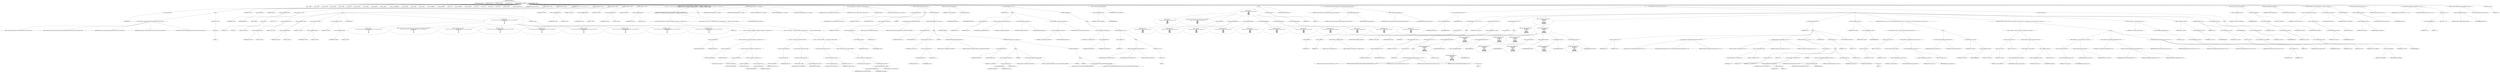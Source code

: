 digraph hostapd_notif_assoc {  
"1000126" [label = "(METHOD,hostapd_notif_assoc)" ]
"1000127" [label = "(PARAM,hostapd_data *hapd)" ]
"1000128" [label = "(PARAM,const u8 *addr)" ]
"1000129" [label = "(PARAM,const u8 *req_ies)" ]
"1000130" [label = "(PARAM,size_t req_ies_len)" ]
"1000131" [label = "(PARAM,int reassoc)" ]
"1000132" [label = "(BLOCK,,)" ]
"1000133" [label = "(LOCAL,v7: __int64)" ]
"1000134" [label = "(LOCAL,v8: __int64)" ]
"1000135" [label = "(LOCAL,v10: __int64)" ]
"1000136" [label = "(LOCAL,v11: __int64)" ]
"1000137" [label = "(LOCAL,v12: __int64)" ]
"1000138" [label = "(LOCAL,v13: int)" ]
"1000139" [label = "(LOCAL,v16: const u8 *)" ]
"1000140" [label = "(LOCAL,v17: size_t)" ]
"1000141" [label = "(LOCAL,v19: sta_info *)" ]
"1000142" [label = "(LOCAL,v20: sta_info *)" ]
"1000143" [label = "(LOCAL,v21: wpa_state_machine *)" ]
"1000144" [label = "(LOCAL,v22: __int64)" ]
"1000145" [label = "(LOCAL,v23: __int64)" ]
"1000146" [label = "(LOCAL,v24: __int64)" ]
"1000147" [label = "(LOCAL,v25: unsigned int)" ]
"1000148" [label = "(LOCAL,v26: unsigned int)" ]
"1000149" [label = "(LOCAL,v27: int)" ]
"1000150" [label = "(LOCAL,v28: unsigned int)" ]
"1000151" [label = "(LOCAL,v29: wpa_event)" ]
"1000152" [label = "(LOCAL,v30: u32)" ]
"1000153" [label = "(LOCAL,v31: int)" ]
"1000154" [label = "(LOCAL,v32: u32)" ]
"1000155" [label = "(LOCAL,v33: u8 *)" ]
"1000156" [label = "(LOCAL,eid: u8 [ 1064 ])" ]
"1000157" [label = "(LOCAL,elems: ieee802_11_elems)" ]
"1000158" [label = "(CONTROL_STRUCTURE,if ( !addr ),if ( !addr ))" ]
"1000159" [label = "(<operator>.logicalNot,!addr)" ]
"1000160" [label = "(IDENTIFIER,addr,!addr)" ]
"1000161" [label = "(BLOCK,,)" ]
"1000162" [label = "(wpa_printf,wpa_printf(2, \"hostapd_notif_assoc: Skip event with no address\", req_ies, req_ies_len, reassoc))" ]
"1000163" [label = "(LITERAL,2,wpa_printf(2, \"hostapd_notif_assoc: Skip event with no address\", req_ies, req_ies_len, reassoc))" ]
"1000164" [label = "(LITERAL,\"hostapd_notif_assoc: Skip event with no address\",wpa_printf(2, \"hostapd_notif_assoc: Skip event with no address\", req_ies, req_ies_len, reassoc))" ]
"1000165" [label = "(IDENTIFIER,req_ies,wpa_printf(2, \"hostapd_notif_assoc: Skip event with no address\", req_ies, req_ies_len, reassoc))" ]
"1000166" [label = "(IDENTIFIER,req_ies_len,wpa_printf(2, \"hostapd_notif_assoc: Skip event with no address\", req_ies, req_ies_len, reassoc))" ]
"1000167" [label = "(IDENTIFIER,reassoc,wpa_printf(2, \"hostapd_notif_assoc: Skip event with no address\", req_ies, req_ies_len, reassoc))" ]
"1000168" [label = "(RETURN,return -1;,return -1;)" ]
"1000169" [label = "(<operator>.minus,-1)" ]
"1000170" [label = "(LITERAL,1,-1)" ]
"1000171" [label = "(<operator>.assignment,v7 = *addr)" ]
"1000172" [label = "(IDENTIFIER,v7,v7 = *addr)" ]
"1000173" [label = "(<operator>.indirection,*addr)" ]
"1000174" [label = "(IDENTIFIER,addr,v7 = *addr)" ]
"1000175" [label = "(<operator>.assignment,v8 = addr[1])" ]
"1000176" [label = "(IDENTIFIER,v8,v8 = addr[1])" ]
"1000177" [label = "(<operator>.indirectIndexAccess,addr[1])" ]
"1000178" [label = "(IDENTIFIER,addr,v8 = addr[1])" ]
"1000179" [label = "(LITERAL,1,v8 = addr[1])" ]
"1000180" [label = "(CONTROL_STRUCTURE,if ( (v7 & 1) != 0 ),if ( (v7 & 1) != 0 ))" ]
"1000181" [label = "(<operator>.notEquals,(v7 & 1) != 0)" ]
"1000182" [label = "(<operator>.and,v7 & 1)" ]
"1000183" [label = "(IDENTIFIER,v7,v7 & 1)" ]
"1000184" [label = "(LITERAL,1,v7 & 1)" ]
"1000185" [label = "(LITERAL,0,(v7 & 1) != 0)" ]
"1000186" [label = "(BLOCK,,)" ]
"1000187" [label = "(<operator>.assignment,v10 = addr[2])" ]
"1000188" [label = "(IDENTIFIER,v10,v10 = addr[2])" ]
"1000189" [label = "(<operator>.indirectIndexAccess,addr[2])" ]
"1000190" [label = "(IDENTIFIER,addr,v10 = addr[2])" ]
"1000191" [label = "(LITERAL,2,v10 = addr[2])" ]
"1000192" [label = "(<operator>.assignment,v11 = addr[3])" ]
"1000193" [label = "(IDENTIFIER,v11,v11 = addr[3])" ]
"1000194" [label = "(<operator>.indirectIndexAccess,addr[3])" ]
"1000195" [label = "(IDENTIFIER,addr,v11 = addr[3])" ]
"1000196" [label = "(LITERAL,3,v11 = addr[3])" ]
"1000197" [label = "(<operator>.assignment,v12 = addr[4])" ]
"1000198" [label = "(IDENTIFIER,v12,v12 = addr[4])" ]
"1000199" [label = "(<operator>.indirectIndexAccess,addr[4])" ]
"1000200" [label = "(IDENTIFIER,addr,v12 = addr[4])" ]
"1000201" [label = "(LITERAL,4,v12 = addr[4])" ]
"1000202" [label = "(<operator>.assignment,v13 = addr[5])" ]
"1000203" [label = "(IDENTIFIER,v13,v13 = addr[5])" ]
"1000204" [label = "(<operator>.indirectIndexAccess,addr[5])" ]
"1000205" [label = "(IDENTIFIER,addr,v13 = addr[5])" ]
"1000206" [label = "(LITERAL,5,v13 = addr[5])" ]
"1000207" [label = "(JUMP_TARGET,LABEL_10)" ]
"1000208" [label = "(wpa_printf,wpa_printf(\n      2,\n      \"%s: Invalid SA=%02x:%02x:%02x:%02x:%02x:%02x in received indication - ignore this indication silently\",\n      \"hostapd_notif_assoc\",\n      v7,\n      v8,\n      v10,\n      v11,\n      v12,\n      v13))" ]
"1000209" [label = "(LITERAL,2,wpa_printf(\n      2,\n      \"%s: Invalid SA=%02x:%02x:%02x:%02x:%02x:%02x in received indication - ignore this indication silently\",\n      \"hostapd_notif_assoc\",\n      v7,\n      v8,\n      v10,\n      v11,\n      v12,\n      v13))" ]
"1000210" [label = "(LITERAL,\"%s: Invalid SA=%02x:%02x:%02x:%02x:%02x:%02x in received indication - ignore this indication silently\",wpa_printf(\n      2,\n      \"%s: Invalid SA=%02x:%02x:%02x:%02x:%02x:%02x in received indication - ignore this indication silently\",\n      \"hostapd_notif_assoc\",\n      v7,\n      v8,\n      v10,\n      v11,\n      v12,\n      v13))" ]
"1000211" [label = "(LITERAL,\"hostapd_notif_assoc\",wpa_printf(\n      2,\n      \"%s: Invalid SA=%02x:%02x:%02x:%02x:%02x:%02x in received indication - ignore this indication silently\",\n      \"hostapd_notif_assoc\",\n      v7,\n      v8,\n      v10,\n      v11,\n      v12,\n      v13))" ]
"1000212" [label = "(IDENTIFIER,v7,wpa_printf(\n      2,\n      \"%s: Invalid SA=%02x:%02x:%02x:%02x:%02x:%02x in received indication - ignore this indication silently\",\n      \"hostapd_notif_assoc\",\n      v7,\n      v8,\n      v10,\n      v11,\n      v12,\n      v13))" ]
"1000213" [label = "(IDENTIFIER,v8,wpa_printf(\n      2,\n      \"%s: Invalid SA=%02x:%02x:%02x:%02x:%02x:%02x in received indication - ignore this indication silently\",\n      \"hostapd_notif_assoc\",\n      v7,\n      v8,\n      v10,\n      v11,\n      v12,\n      v13))" ]
"1000214" [label = "(IDENTIFIER,v10,wpa_printf(\n      2,\n      \"%s: Invalid SA=%02x:%02x:%02x:%02x:%02x:%02x in received indication - ignore this indication silently\",\n      \"hostapd_notif_assoc\",\n      v7,\n      v8,\n      v10,\n      v11,\n      v12,\n      v13))" ]
"1000215" [label = "(IDENTIFIER,v11,wpa_printf(\n      2,\n      \"%s: Invalid SA=%02x:%02x:%02x:%02x:%02x:%02x in received indication - ignore this indication silently\",\n      \"hostapd_notif_assoc\",\n      v7,\n      v8,\n      v10,\n      v11,\n      v12,\n      v13))" ]
"1000216" [label = "(IDENTIFIER,v12,wpa_printf(\n      2,\n      \"%s: Invalid SA=%02x:%02x:%02x:%02x:%02x:%02x in received indication - ignore this indication silently\",\n      \"hostapd_notif_assoc\",\n      v7,\n      v8,\n      v10,\n      v11,\n      v12,\n      v13))" ]
"1000217" [label = "(IDENTIFIER,v13,wpa_printf(\n      2,\n      \"%s: Invalid SA=%02x:%02x:%02x:%02x:%02x:%02x in received indication - ignore this indication silently\",\n      \"hostapd_notif_assoc\",\n      v7,\n      v8,\n      v10,\n      v11,\n      v12,\n      v13))" ]
"1000218" [label = "(RETURN,return 0;,return 0;)" ]
"1000219" [label = "(LITERAL,0,return 0;)" ]
"1000220" [label = "(<operator>.assignment,v10 = addr[2])" ]
"1000221" [label = "(IDENTIFIER,v10,v10 = addr[2])" ]
"1000222" [label = "(<operator>.indirectIndexAccess,addr[2])" ]
"1000223" [label = "(IDENTIFIER,addr,v10 = addr[2])" ]
"1000224" [label = "(LITERAL,2,v10 = addr[2])" ]
"1000225" [label = "(<operator>.assignment,v11 = addr[3])" ]
"1000226" [label = "(IDENTIFIER,v11,v11 = addr[3])" ]
"1000227" [label = "(<operator>.indirectIndexAccess,addr[3])" ]
"1000228" [label = "(IDENTIFIER,addr,v11 = addr[3])" ]
"1000229" [label = "(LITERAL,3,v11 = addr[3])" ]
"1000230" [label = "(<operator>.assignment,v12 = addr[4])" ]
"1000231" [label = "(IDENTIFIER,v12,v12 = addr[4])" ]
"1000232" [label = "(<operator>.indirectIndexAccess,addr[4])" ]
"1000233" [label = "(IDENTIFIER,addr,v12 = addr[4])" ]
"1000234" [label = "(LITERAL,4,v12 = addr[4])" ]
"1000235" [label = "(<operator>.assignment,v13 = addr[5])" ]
"1000236" [label = "(IDENTIFIER,v13,v13 = addr[5])" ]
"1000237" [label = "(<operator>.indirectIndexAccess,addr[5])" ]
"1000238" [label = "(IDENTIFIER,addr,v13 = addr[5])" ]
"1000239" [label = "(LITERAL,5,v13 = addr[5])" ]
"1000240" [label = "(CONTROL_STRUCTURE,if ( !((unsigned int)v8 | (unsigned int)v7 | (unsigned int)v10 | (unsigned int)v11 | (unsigned int)v12 | v13)\n    || !(*(_DWORD *)addr ^ *(_DWORD *)hapd->own_addr | *((unsigned __int16 *)addr + 2) ^ *(unsigned __int16 *)&hapd->own_addr[4]) ),if ( !((unsigned int)v8 | (unsigned int)v7 | (unsigned int)v10 | (unsigned int)v11 | (unsigned int)v12 | v13)\n    || !(*(_DWORD *)addr ^ *(_DWORD *)hapd->own_addr | *((unsigned __int16 *)addr + 2) ^ *(unsigned __int16 *)&hapd->own_addr[4]) ))" ]
"1000241" [label = "(<operator>.logicalOr,!((unsigned int)v8 | (unsigned int)v7 | (unsigned int)v10 | (unsigned int)v11 | (unsigned int)v12 | v13)\n    || !(*(_DWORD *)addr ^ *(_DWORD *)hapd->own_addr | *((unsigned __int16 *)addr + 2) ^ *(unsigned __int16 *)&hapd->own_addr[4]))" ]
"1000242" [label = "(<operator>.logicalNot,!((unsigned int)v8 | (unsigned int)v7 | (unsigned int)v10 | (unsigned int)v11 | (unsigned int)v12 | v13))" ]
"1000243" [label = "(<operator>.or,(unsigned int)v8 | (unsigned int)v7 | (unsigned int)v10 | (unsigned int)v11 | (unsigned int)v12 | v13)" ]
"1000244" [label = "(<operator>.cast,(unsigned int)v8)" ]
"1000245" [label = "(UNKNOWN,unsigned int,unsigned int)" ]
"1000246" [label = "(IDENTIFIER,v8,(unsigned int)v8)" ]
"1000247" [label = "(<operator>.or,(unsigned int)v7 | (unsigned int)v10 | (unsigned int)v11 | (unsigned int)v12 | v13)" ]
"1000248" [label = "(<operator>.cast,(unsigned int)v7)" ]
"1000249" [label = "(UNKNOWN,unsigned int,unsigned int)" ]
"1000250" [label = "(IDENTIFIER,v7,(unsigned int)v7)" ]
"1000251" [label = "(<operator>.or,(unsigned int)v10 | (unsigned int)v11 | (unsigned int)v12 | v13)" ]
"1000252" [label = "(<operator>.cast,(unsigned int)v10)" ]
"1000253" [label = "(UNKNOWN,unsigned int,unsigned int)" ]
"1000254" [label = "(IDENTIFIER,v10,(unsigned int)v10)" ]
"1000255" [label = "(<operator>.or,(unsigned int)v11 | (unsigned int)v12 | v13)" ]
"1000256" [label = "(<operator>.cast,(unsigned int)v11)" ]
"1000257" [label = "(UNKNOWN,unsigned int,unsigned int)" ]
"1000258" [label = "(IDENTIFIER,v11,(unsigned int)v11)" ]
"1000259" [label = "(<operator>.or,(unsigned int)v12 | v13)" ]
"1000260" [label = "(<operator>.cast,(unsigned int)v12)" ]
"1000261" [label = "(UNKNOWN,unsigned int,unsigned int)" ]
"1000262" [label = "(IDENTIFIER,v12,(unsigned int)v12)" ]
"1000263" [label = "(IDENTIFIER,v13,(unsigned int)v12 | v13)" ]
"1000264" [label = "(<operator>.logicalNot,!(*(_DWORD *)addr ^ *(_DWORD *)hapd->own_addr | *((unsigned __int16 *)addr + 2) ^ *(unsigned __int16 *)&hapd->own_addr[4]))" ]
"1000265" [label = "(<operator>.or,*(_DWORD *)addr ^ *(_DWORD *)hapd->own_addr | *((unsigned __int16 *)addr + 2) ^ *(unsigned __int16 *)&hapd->own_addr[4])" ]
"1000266" [label = "(<operator>.or,*(_DWORD *)addr ^ *(_DWORD *)hapd->own_addr)" ]
"1000267" [label = "(<operator>.indirection,*(_DWORD *)addr)" ]
"1000268" [label = "(<operator>.cast,(_DWORD *)addr)" ]
"1000269" [label = "(UNKNOWN,_DWORD *,_DWORD *)" ]
"1000270" [label = "(IDENTIFIER,addr,(_DWORD *)addr)" ]
"1000271" [label = "(<operator>.indirection,*(_DWORD *)hapd->own_addr)" ]
"1000272" [label = "(<operator>.cast,(_DWORD *)hapd->own_addr)" ]
"1000273" [label = "(UNKNOWN,_DWORD *,_DWORD *)" ]
"1000274" [label = "(<operator>.indirectFieldAccess,hapd->own_addr)" ]
"1000275" [label = "(IDENTIFIER,hapd,(_DWORD *)hapd->own_addr)" ]
"1000276" [label = "(FIELD_IDENTIFIER,own_addr,own_addr)" ]
"1000277" [label = "(<operator>.or,*((unsigned __int16 *)addr + 2) ^ *(unsigned __int16 *)&hapd->own_addr[4])" ]
"1000278" [label = "(<operator>.indirection,*((unsigned __int16 *)addr + 2))" ]
"1000279" [label = "(<operator>.addition,(unsigned __int16 *)addr + 2)" ]
"1000280" [label = "(<operator>.cast,(unsigned __int16 *)addr)" ]
"1000281" [label = "(UNKNOWN,unsigned __int16 *,unsigned __int16 *)" ]
"1000282" [label = "(IDENTIFIER,addr,(unsigned __int16 *)addr)" ]
"1000283" [label = "(LITERAL,2,(unsigned __int16 *)addr + 2)" ]
"1000284" [label = "(<operator>.indirection,*(unsigned __int16 *)&hapd->own_addr[4])" ]
"1000285" [label = "(<operator>.cast,(unsigned __int16 *)&hapd->own_addr[4])" ]
"1000286" [label = "(UNKNOWN,unsigned __int16 *,unsigned __int16 *)" ]
"1000287" [label = "(<operator>.addressOf,&hapd->own_addr[4])" ]
"1000288" [label = "(<operator>.indirectIndexAccess,hapd->own_addr[4])" ]
"1000289" [label = "(<operator>.indirectFieldAccess,hapd->own_addr)" ]
"1000290" [label = "(IDENTIFIER,hapd,(unsigned __int16 *)&hapd->own_addr[4])" ]
"1000291" [label = "(FIELD_IDENTIFIER,own_addr,own_addr)" ]
"1000292" [label = "(LITERAL,4,(unsigned __int16 *)&hapd->own_addr[4])" ]
"1000293" [label = "(BLOCK,,)" ]
"1000294" [label = "(CONTROL_STRUCTURE,goto LABEL_10;,goto LABEL_10;)" ]
"1000295" [label = "(hostapd_logger,hostapd_logger(hapd, addr, 1u, 2, \"associated\"))" ]
"1000296" [label = "(IDENTIFIER,hapd,hostapd_logger(hapd, addr, 1u, 2, \"associated\"))" ]
"1000297" [label = "(IDENTIFIER,addr,hostapd_logger(hapd, addr, 1u, 2, \"associated\"))" ]
"1000298" [label = "(LITERAL,1u,hostapd_logger(hapd, addr, 1u, 2, \"associated\"))" ]
"1000299" [label = "(LITERAL,2,hostapd_logger(hapd, addr, 1u, 2, \"associated\"))" ]
"1000300" [label = "(LITERAL,\"associated\",hostapd_logger(hapd, addr, 1u, 2, \"associated\"))" ]
"1000301" [label = "(ieee802_11_parse_elems,ieee802_11_parse_elems(req_ies, req_ies_len, &elems, 0))" ]
"1000302" [label = "(IDENTIFIER,req_ies,ieee802_11_parse_elems(req_ies, req_ies_len, &elems, 0))" ]
"1000303" [label = "(IDENTIFIER,req_ies_len,ieee802_11_parse_elems(req_ies, req_ies_len, &elems, 0))" ]
"1000304" [label = "(<operator>.addressOf,&elems)" ]
"1000305" [label = "(IDENTIFIER,elems,ieee802_11_parse_elems(req_ies, req_ies_len, &elems, 0))" ]
"1000306" [label = "(LITERAL,0,ieee802_11_parse_elems(req_ies, req_ies_len, &elems, 0))" ]
"1000307" [label = "(CONTROL_STRUCTURE,if ( elems.wps_ie ),if ( elems.wps_ie ))" ]
"1000308" [label = "(<operator>.fieldAccess,elems.wps_ie)" ]
"1000309" [label = "(IDENTIFIER,elems,if ( elems.wps_ie ))" ]
"1000310" [label = "(FIELD_IDENTIFIER,wps_ie,wps_ie)" ]
"1000311" [label = "(BLOCK,,)" ]
"1000312" [label = "(<operator>.assignment,v16 = elems.wps_ie - 2)" ]
"1000313" [label = "(IDENTIFIER,v16,v16 = elems.wps_ie - 2)" ]
"1000314" [label = "(<operator>.subtraction,elems.wps_ie - 2)" ]
"1000315" [label = "(<operator>.fieldAccess,elems.wps_ie)" ]
"1000316" [label = "(IDENTIFIER,elems,elems.wps_ie - 2)" ]
"1000317" [label = "(FIELD_IDENTIFIER,wps_ie,wps_ie)" ]
"1000318" [label = "(LITERAL,2,elems.wps_ie - 2)" ]
"1000319" [label = "(IDENTIFIER,L,)" ]
"1000320" [label = "(wpa_printf,wpa_printf(2, \"STA included WPS IE in (Re)AssocReq\"))" ]
"1000321" [label = "(LITERAL,2,wpa_printf(2, \"STA included WPS IE in (Re)AssocReq\"))" ]
"1000322" [label = "(LITERAL,\"STA included WPS IE in (Re)AssocReq\",wpa_printf(2, \"STA included WPS IE in (Re)AssocReq\"))" ]
"1000323" [label = "(CONTROL_STRUCTURE,else,else)" ]
"1000324" [label = "(CONTROL_STRUCTURE,if ( elems.rsn_ie ),if ( elems.rsn_ie ))" ]
"1000325" [label = "(<operator>.fieldAccess,elems.rsn_ie)" ]
"1000326" [label = "(IDENTIFIER,elems,if ( elems.rsn_ie ))" ]
"1000327" [label = "(FIELD_IDENTIFIER,rsn_ie,rsn_ie)" ]
"1000328" [label = "(BLOCK,,)" ]
"1000329" [label = "(<operator>.assignment,v16 = elems.rsn_ie - 2)" ]
"1000330" [label = "(IDENTIFIER,v16,v16 = elems.rsn_ie - 2)" ]
"1000331" [label = "(<operator>.subtraction,elems.rsn_ie - 2)" ]
"1000332" [label = "(<operator>.fieldAccess,elems.rsn_ie)" ]
"1000333" [label = "(IDENTIFIER,elems,elems.rsn_ie - 2)" ]
"1000334" [label = "(FIELD_IDENTIFIER,rsn_ie,rsn_ie)" ]
"1000335" [label = "(LITERAL,2,elems.rsn_ie - 2)" ]
"1000336" [label = "(IDENTIFIER,L,)" ]
"1000337" [label = "(wpa_printf,wpa_printf(2, \"STA included RSN IE in (Re)AssocReq\"))" ]
"1000338" [label = "(LITERAL,2,wpa_printf(2, \"STA included RSN IE in (Re)AssocReq\"))" ]
"1000339" [label = "(LITERAL,\"STA included RSN IE in (Re)AssocReq\",wpa_printf(2, \"STA included RSN IE in (Re)AssocReq\"))" ]
"1000340" [label = "(CONTROL_STRUCTURE,else,else)" ]
"1000341" [label = "(CONTROL_STRUCTURE,if ( elems.wpa_ie ),if ( elems.wpa_ie ))" ]
"1000342" [label = "(<operator>.fieldAccess,elems.wpa_ie)" ]
"1000343" [label = "(IDENTIFIER,elems,if ( elems.wpa_ie ))" ]
"1000344" [label = "(FIELD_IDENTIFIER,wpa_ie,wpa_ie)" ]
"1000345" [label = "(BLOCK,,)" ]
"1000346" [label = "(<operator>.assignment,v16 = elems.wpa_ie - 2)" ]
"1000347" [label = "(IDENTIFIER,v16,v16 = elems.wpa_ie - 2)" ]
"1000348" [label = "(<operator>.subtraction,elems.wpa_ie - 2)" ]
"1000349" [label = "(<operator>.fieldAccess,elems.wpa_ie)" ]
"1000350" [label = "(IDENTIFIER,elems,elems.wpa_ie - 2)" ]
"1000351" [label = "(FIELD_IDENTIFIER,wpa_ie,wpa_ie)" ]
"1000352" [label = "(LITERAL,2,elems.wpa_ie - 2)" ]
"1000353" [label = "(IDENTIFIER,L,)" ]
"1000354" [label = "(wpa_printf,wpa_printf(2, \"STA included WPA IE in (Re)AssocReq\"))" ]
"1000355" [label = "(LITERAL,2,wpa_printf(2, \"STA included WPA IE in (Re)AssocReq\"))" ]
"1000356" [label = "(LITERAL,\"STA included WPA IE in (Re)AssocReq\",wpa_printf(2, \"STA included WPA IE in (Re)AssocReq\"))" ]
"1000357" [label = "(CONTROL_STRUCTURE,else,else)" ]
"1000358" [label = "(BLOCK,,)" ]
"1000359" [label = "(IDENTIFIER,L,)" ]
"1000360" [label = "(IDENTIFIER,L,)" ]
"1000361" [label = "(wpa_printf,wpa_printf(2, \"STA did not include WPS/RSN/WPA IE in (Re)AssocReq\"))" ]
"1000362" [label = "(LITERAL,2,wpa_printf(2, \"STA did not include WPS/RSN/WPA IE in (Re)AssocReq\"))" ]
"1000363" [label = "(LITERAL,\"STA did not include WPS/RSN/WPA IE in (Re)AssocReq\",wpa_printf(2, \"STA did not include WPS/RSN/WPA IE in (Re)AssocReq\"))" ]
"1000364" [label = "(<operator>.assignment,v19 = ap_get_sta(hapd, addr))" ]
"1000365" [label = "(IDENTIFIER,v19,v19 = ap_get_sta(hapd, addr))" ]
"1000366" [label = "(ap_get_sta,ap_get_sta(hapd, addr))" ]
"1000367" [label = "(IDENTIFIER,hapd,ap_get_sta(hapd, addr))" ]
"1000368" [label = "(IDENTIFIER,addr,ap_get_sta(hapd, addr))" ]
"1000369" [label = "(CONTROL_STRUCTURE,if ( v19 ),if ( v19 ))" ]
"1000370" [label = "(IDENTIFIER,v19,if ( v19 ))" ]
"1000371" [label = "(BLOCK,,)" ]
"1000372" [label = "(<operator>.assignment,v20 = v19)" ]
"1000373" [label = "(IDENTIFIER,v20,v20 = v19)" ]
"1000374" [label = "(IDENTIFIER,v19,v20 = v19)" ]
"1000375" [label = "(ap_sta_no_session_timeout,ap_sta_no_session_timeout(hapd, v19))" ]
"1000376" [label = "(IDENTIFIER,hapd,ap_sta_no_session_timeout(hapd, v19))" ]
"1000377" [label = "(IDENTIFIER,v19,ap_sta_no_session_timeout(hapd, v19))" ]
"1000378" [label = "(accounting_sta_stop,accounting_sta_stop(hapd, v20))" ]
"1000379" [label = "(IDENTIFIER,hapd,accounting_sta_stop(hapd, v20))" ]
"1000380" [label = "(IDENTIFIER,v20,accounting_sta_stop(hapd, v20))" ]
"1000381" [label = "(<operator>.assignment,v20->timeout_next = STA_NULLFUNC)" ]
"1000382" [label = "(<operator>.indirectFieldAccess,v20->timeout_next)" ]
"1000383" [label = "(IDENTIFIER,v20,v20->timeout_next = STA_NULLFUNC)" ]
"1000384" [label = "(FIELD_IDENTIFIER,timeout_next,timeout_next)" ]
"1000385" [label = "(IDENTIFIER,STA_NULLFUNC,v20->timeout_next = STA_NULLFUNC)" ]
"1000386" [label = "(CONTROL_STRUCTURE,else,else)" ]
"1000387" [label = "(BLOCK,,)" ]
"1000388" [label = "(<operator>.assignment,v20 = ap_sta_add(hapd, addr))" ]
"1000389" [label = "(IDENTIFIER,v20,v20 = ap_sta_add(hapd, addr))" ]
"1000390" [label = "(ap_sta_add,ap_sta_add(hapd, addr))" ]
"1000391" [label = "(IDENTIFIER,hapd,ap_sta_add(hapd, addr))" ]
"1000392" [label = "(IDENTIFIER,addr,ap_sta_add(hapd, addr))" ]
"1000393" [label = "(CONTROL_STRUCTURE,if ( !v20 ),if ( !v20 ))" ]
"1000394" [label = "(<operator>.logicalNot,!v20)" ]
"1000395" [label = "(IDENTIFIER,v20,!v20)" ]
"1000396" [label = "(BLOCK,,)" ]
"1000397" [label = "(hostapd_drv_sta_disassoc,hostapd_drv_sta_disassoc(hapd, addr, 5))" ]
"1000398" [label = "(IDENTIFIER,hapd,hostapd_drv_sta_disassoc(hapd, addr, 5))" ]
"1000399" [label = "(IDENTIFIER,addr,hostapd_drv_sta_disassoc(hapd, addr, 5))" ]
"1000400" [label = "(LITERAL,5,hostapd_drv_sta_disassoc(hapd, addr, 5))" ]
"1000401" [label = "(RETURN,return -1;,return -1;)" ]
"1000402" [label = "(<operator>.minus,-1)" ]
"1000403" [label = "(LITERAL,1,-1)" ]
"1000404" [label = "(<operators>.assignmentAnd,v20->flags &= 0xFFFECFFF)" ]
"1000405" [label = "(<operator>.indirectFieldAccess,v20->flags)" ]
"1000406" [label = "(IDENTIFIER,v20,v20->flags &= 0xFFFECFFF)" ]
"1000407" [label = "(FIELD_IDENTIFIER,flags,flags)" ]
"1000408" [label = "(LITERAL,0xFFFECFFF,v20->flags &= 0xFFFECFFF)" ]
"1000409" [label = "(BLOCK,,)" ]
"1000410" [label = "(wpa_printf,wpa_printf(\n      3,\n      \"STA %02x:%02x:%02x:%02x:%02x:%02x not allowed to connect\",\n      *addr,\n      addr[1],\n      addr[2],\n      addr[3],\n      addr[4],\n      addr[5]))" ]
"1000411" [label = "(LITERAL,3,wpa_printf(\n      3,\n      \"STA %02x:%02x:%02x:%02x:%02x:%02x not allowed to connect\",\n      *addr,\n      addr[1],\n      addr[2],\n      addr[3],\n      addr[4],\n      addr[5]))" ]
"1000412" [label = "(LITERAL,\"STA %02x:%02x:%02x:%02x:%02x:%02x not allowed to connect\",wpa_printf(\n      3,\n      \"STA %02x:%02x:%02x:%02x:%02x:%02x not allowed to connect\",\n      *addr,\n      addr[1],\n      addr[2],\n      addr[3],\n      addr[4],\n      addr[5]))" ]
"1000413" [label = "(<operator>.indirection,*addr)" ]
"1000414" [label = "(IDENTIFIER,addr,wpa_printf(\n      3,\n      \"STA %02x:%02x:%02x:%02x:%02x:%02x not allowed to connect\",\n      *addr,\n      addr[1],\n      addr[2],\n      addr[3],\n      addr[4],\n      addr[5]))" ]
"1000415" [label = "(<operator>.indirectIndexAccess,addr[1])" ]
"1000416" [label = "(IDENTIFIER,addr,wpa_printf(\n      3,\n      \"STA %02x:%02x:%02x:%02x:%02x:%02x not allowed to connect\",\n      *addr,\n      addr[1],\n      addr[2],\n      addr[3],\n      addr[4],\n      addr[5]))" ]
"1000417" [label = "(LITERAL,1,wpa_printf(\n      3,\n      \"STA %02x:%02x:%02x:%02x:%02x:%02x not allowed to connect\",\n      *addr,\n      addr[1],\n      addr[2],\n      addr[3],\n      addr[4],\n      addr[5]))" ]
"1000418" [label = "(<operator>.indirectIndexAccess,addr[2])" ]
"1000419" [label = "(IDENTIFIER,addr,wpa_printf(\n      3,\n      \"STA %02x:%02x:%02x:%02x:%02x:%02x not allowed to connect\",\n      *addr,\n      addr[1],\n      addr[2],\n      addr[3],\n      addr[4],\n      addr[5]))" ]
"1000420" [label = "(LITERAL,2,wpa_printf(\n      3,\n      \"STA %02x:%02x:%02x:%02x:%02x:%02x not allowed to connect\",\n      *addr,\n      addr[1],\n      addr[2],\n      addr[3],\n      addr[4],\n      addr[5]))" ]
"1000421" [label = "(<operator>.indirectIndexAccess,addr[3])" ]
"1000422" [label = "(IDENTIFIER,addr,wpa_printf(\n      3,\n      \"STA %02x:%02x:%02x:%02x:%02x:%02x not allowed to connect\",\n      *addr,\n      addr[1],\n      addr[2],\n      addr[3],\n      addr[4],\n      addr[5]))" ]
"1000423" [label = "(LITERAL,3,wpa_printf(\n      3,\n      \"STA %02x:%02x:%02x:%02x:%02x:%02x not allowed to connect\",\n      *addr,\n      addr[1],\n      addr[2],\n      addr[3],\n      addr[4],\n      addr[5]))" ]
"1000424" [label = "(<operator>.indirectIndexAccess,addr[4])" ]
"1000425" [label = "(IDENTIFIER,addr,wpa_printf(\n      3,\n      \"STA %02x:%02x:%02x:%02x:%02x:%02x not allowed to connect\",\n      *addr,\n      addr[1],\n      addr[2],\n      addr[3],\n      addr[4],\n      addr[5]))" ]
"1000426" [label = "(LITERAL,4,wpa_printf(\n      3,\n      \"STA %02x:%02x:%02x:%02x:%02x:%02x not allowed to connect\",\n      *addr,\n      addr[1],\n      addr[2],\n      addr[3],\n      addr[4],\n      addr[5]))" ]
"1000427" [label = "(<operator>.indirectIndexAccess,addr[5])" ]
"1000428" [label = "(IDENTIFIER,addr,wpa_printf(\n      3,\n      \"STA %02x:%02x:%02x:%02x:%02x:%02x not allowed to connect\",\n      *addr,\n      addr[1],\n      addr[2],\n      addr[3],\n      addr[4],\n      addr[5]))" ]
"1000429" [label = "(LITERAL,5,wpa_printf(\n      3,\n      \"STA %02x:%02x:%02x:%02x:%02x:%02x not allowed to connect\",\n      *addr,\n      addr[1],\n      addr[2],\n      addr[3],\n      addr[4],\n      addr[5]))" ]
"1000430" [label = "(<operator>.assignment,v27 = 1)" ]
"1000431" [label = "(IDENTIFIER,v27,v27 = 1)" ]
"1000432" [label = "(LITERAL,1,v27 = 1)" ]
"1000433" [label = "(CONTROL_STRUCTURE,goto fail;,goto fail;)" ]
"1000434" [label = "(ap_copy_sta_supp_op_classes,ap_copy_sta_supp_op_classes(v20, elems.supp_op_classes, elems.supp_op_classes_len))" ]
"1000435" [label = "(IDENTIFIER,v20,ap_copy_sta_supp_op_classes(v20, elems.supp_op_classes, elems.supp_op_classes_len))" ]
"1000436" [label = "(<operator>.fieldAccess,elems.supp_op_classes)" ]
"1000437" [label = "(IDENTIFIER,elems,ap_copy_sta_supp_op_classes(v20, elems.supp_op_classes, elems.supp_op_classes_len))" ]
"1000438" [label = "(FIELD_IDENTIFIER,supp_op_classes,supp_op_classes)" ]
"1000439" [label = "(<operator>.fieldAccess,elems.supp_op_classes_len)" ]
"1000440" [label = "(IDENTIFIER,elems,ap_copy_sta_supp_op_classes(v20, elems.supp_op_classes, elems.supp_op_classes_len))" ]
"1000441" [label = "(FIELD_IDENTIFIER,supp_op_classes_len,supp_op_classes_len)" ]
"1000442" [label = "(CONTROL_STRUCTURE,if ( hapd->conf->wpa ),if ( hapd->conf->wpa ))" ]
"1000443" [label = "(<operator>.indirectFieldAccess,hapd->conf->wpa)" ]
"1000444" [label = "(<operator>.indirectFieldAccess,hapd->conf)" ]
"1000445" [label = "(IDENTIFIER,hapd,if ( hapd->conf->wpa ))" ]
"1000446" [label = "(FIELD_IDENTIFIER,conf,conf)" ]
"1000447" [label = "(FIELD_IDENTIFIER,wpa,wpa)" ]
"1000448" [label = "(BLOCK,,)" ]
"1000449" [label = "(CONTROL_STRUCTURE,if ( !v16 || !v17 ),if ( !v16 || !v17 ))" ]
"1000450" [label = "(<operator>.logicalOr,!v16 || !v17)" ]
"1000451" [label = "(<operator>.logicalNot,!v16)" ]
"1000452" [label = "(IDENTIFIER,v16,!v16)" ]
"1000453" [label = "(<operator>.logicalNot,!v17)" ]
"1000454" [label = "(IDENTIFIER,v17,!v17)" ]
"1000455" [label = "(BLOCK,,)" ]
"1000456" [label = "(wpa_printf,wpa_printf(2, \"No WPA/RSN IE from STA\"))" ]
"1000457" [label = "(LITERAL,2,wpa_printf(2, \"No WPA/RSN IE from STA\"))" ]
"1000458" [label = "(LITERAL,\"No WPA/RSN IE from STA\",wpa_printf(2, \"No WPA/RSN IE from STA\"))" ]
"1000459" [label = "(CONTROL_STRUCTURE,goto LABEL_37;,goto LABEL_37;)" ]
"1000460" [label = "(<operator>.assignment,v21 = v20->wpa_sm)" ]
"1000461" [label = "(IDENTIFIER,v21,v21 = v20->wpa_sm)" ]
"1000462" [label = "(<operator>.indirectFieldAccess,v20->wpa_sm)" ]
"1000463" [label = "(IDENTIFIER,v20,v21 = v20->wpa_sm)" ]
"1000464" [label = "(FIELD_IDENTIFIER,wpa_sm,wpa_sm)" ]
"1000465" [label = "(CONTROL_STRUCTURE,if ( !v21 ),if ( !v21 ))" ]
"1000466" [label = "(<operator>.logicalNot,!v21)" ]
"1000467" [label = "(IDENTIFIER,v21,!v21)" ]
"1000468" [label = "(BLOCK,,)" ]
"1000469" [label = "(<operator>.assignment,v20->wpa_sm = v21)" ]
"1000470" [label = "(<operator>.indirectFieldAccess,v20->wpa_sm)" ]
"1000471" [label = "(IDENTIFIER,v20,v20->wpa_sm = v21)" ]
"1000472" [label = "(FIELD_IDENTIFIER,wpa_sm,wpa_sm)" ]
"1000473" [label = "(IDENTIFIER,v21,v20->wpa_sm = v21)" ]
"1000474" [label = "(CONTROL_STRUCTURE,if ( !v21 ),if ( !v21 ))" ]
"1000475" [label = "(<operator>.logicalNot,!v21)" ]
"1000476" [label = "(IDENTIFIER,v21,!v21)" ]
"1000477" [label = "(BLOCK,,)" ]
"1000478" [label = "(wpa_printf,wpa_printf(5, \"Failed to initialize WPA state machine\", v22, v23, v24))" ]
"1000479" [label = "(LITERAL,5,wpa_printf(5, \"Failed to initialize WPA state machine\", v22, v23, v24))" ]
"1000480" [label = "(LITERAL,\"Failed to initialize WPA state machine\",wpa_printf(5, \"Failed to initialize WPA state machine\", v22, v23, v24))" ]
"1000481" [label = "(IDENTIFIER,v22,wpa_printf(5, \"Failed to initialize WPA state machine\", v22, v23, v24))" ]
"1000482" [label = "(IDENTIFIER,v23,wpa_printf(5, \"Failed to initialize WPA state machine\", v22, v23, v24))" ]
"1000483" [label = "(IDENTIFIER,v24,wpa_printf(5, \"Failed to initialize WPA state machine\", v22, v23, v24))" ]
"1000484" [label = "(RETURN,return -1;,return -1;)" ]
"1000485" [label = "(<operator>.minus,-1)" ]
"1000486" [label = "(LITERAL,1,-1)" ]
"1000487" [label = "(<operator>.assignment,v25 = wpa_validate_wpa_ie(\n            hapd->wpa_auth,\n            v21,\n            hapd->iface->freq,\n            v16,\n            v17,\n            elems.mdie,\n            elems.mdie_len,\n            elems.owe_dh,\n            elems.owe_dh_len))" ]
"1000488" [label = "(IDENTIFIER,v25,v25 = wpa_validate_wpa_ie(\n            hapd->wpa_auth,\n            v21,\n            hapd->iface->freq,\n            v16,\n            v17,\n            elems.mdie,\n            elems.mdie_len,\n            elems.owe_dh,\n            elems.owe_dh_len))" ]
"1000489" [label = "(wpa_validate_wpa_ie,wpa_validate_wpa_ie(\n            hapd->wpa_auth,\n            v21,\n            hapd->iface->freq,\n            v16,\n            v17,\n            elems.mdie,\n            elems.mdie_len,\n            elems.owe_dh,\n            elems.owe_dh_len))" ]
"1000490" [label = "(<operator>.indirectFieldAccess,hapd->wpa_auth)" ]
"1000491" [label = "(IDENTIFIER,hapd,wpa_validate_wpa_ie(\n            hapd->wpa_auth,\n            v21,\n            hapd->iface->freq,\n            v16,\n            v17,\n            elems.mdie,\n            elems.mdie_len,\n            elems.owe_dh,\n            elems.owe_dh_len))" ]
"1000492" [label = "(FIELD_IDENTIFIER,wpa_auth,wpa_auth)" ]
"1000493" [label = "(IDENTIFIER,v21,wpa_validate_wpa_ie(\n            hapd->wpa_auth,\n            v21,\n            hapd->iface->freq,\n            v16,\n            v17,\n            elems.mdie,\n            elems.mdie_len,\n            elems.owe_dh,\n            elems.owe_dh_len))" ]
"1000494" [label = "(<operator>.indirectFieldAccess,hapd->iface->freq)" ]
"1000495" [label = "(<operator>.indirectFieldAccess,hapd->iface)" ]
"1000496" [label = "(IDENTIFIER,hapd,wpa_validate_wpa_ie(\n            hapd->wpa_auth,\n            v21,\n            hapd->iface->freq,\n            v16,\n            v17,\n            elems.mdie,\n            elems.mdie_len,\n            elems.owe_dh,\n            elems.owe_dh_len))" ]
"1000497" [label = "(FIELD_IDENTIFIER,iface,iface)" ]
"1000498" [label = "(FIELD_IDENTIFIER,freq,freq)" ]
"1000499" [label = "(IDENTIFIER,v16,wpa_validate_wpa_ie(\n            hapd->wpa_auth,\n            v21,\n            hapd->iface->freq,\n            v16,\n            v17,\n            elems.mdie,\n            elems.mdie_len,\n            elems.owe_dh,\n            elems.owe_dh_len))" ]
"1000500" [label = "(IDENTIFIER,v17,wpa_validate_wpa_ie(\n            hapd->wpa_auth,\n            v21,\n            hapd->iface->freq,\n            v16,\n            v17,\n            elems.mdie,\n            elems.mdie_len,\n            elems.owe_dh,\n            elems.owe_dh_len))" ]
"1000501" [label = "(<operator>.fieldAccess,elems.mdie)" ]
"1000502" [label = "(IDENTIFIER,elems,wpa_validate_wpa_ie(\n            hapd->wpa_auth,\n            v21,\n            hapd->iface->freq,\n            v16,\n            v17,\n            elems.mdie,\n            elems.mdie_len,\n            elems.owe_dh,\n            elems.owe_dh_len))" ]
"1000503" [label = "(FIELD_IDENTIFIER,mdie,mdie)" ]
"1000504" [label = "(<operator>.fieldAccess,elems.mdie_len)" ]
"1000505" [label = "(IDENTIFIER,elems,wpa_validate_wpa_ie(\n            hapd->wpa_auth,\n            v21,\n            hapd->iface->freq,\n            v16,\n            v17,\n            elems.mdie,\n            elems.mdie_len,\n            elems.owe_dh,\n            elems.owe_dh_len))" ]
"1000506" [label = "(FIELD_IDENTIFIER,mdie_len,mdie_len)" ]
"1000507" [label = "(<operator>.fieldAccess,elems.owe_dh)" ]
"1000508" [label = "(IDENTIFIER,elems,wpa_validate_wpa_ie(\n            hapd->wpa_auth,\n            v21,\n            hapd->iface->freq,\n            v16,\n            v17,\n            elems.mdie,\n            elems.mdie_len,\n            elems.owe_dh,\n            elems.owe_dh_len))" ]
"1000509" [label = "(FIELD_IDENTIFIER,owe_dh,owe_dh)" ]
"1000510" [label = "(<operator>.fieldAccess,elems.owe_dh_len)" ]
"1000511" [label = "(IDENTIFIER,elems,wpa_validate_wpa_ie(\n            hapd->wpa_auth,\n            v21,\n            hapd->iface->freq,\n            v16,\n            v17,\n            elems.mdie,\n            elems.mdie_len,\n            elems.owe_dh,\n            elems.owe_dh_len))" ]
"1000512" [label = "(FIELD_IDENTIFIER,owe_dh_len,owe_dh_len)" ]
"1000513" [label = "(CONTROL_STRUCTURE,if ( v25 ),if ( v25 ))" ]
"1000514" [label = "(IDENTIFIER,v25,if ( v25 ))" ]
"1000515" [label = "(BLOCK,,)" ]
"1000516" [label = "(<operator>.assignment,v26 = v25)" ]
"1000517" [label = "(IDENTIFIER,v26,v26 = v25)" ]
"1000518" [label = "(IDENTIFIER,v25,v26 = v25)" ]
"1000519" [label = "(wpa_printf,wpa_printf(2, \"WPA/RSN information element rejected? (res %u)\", v25))" ]
"1000520" [label = "(LITERAL,2,wpa_printf(2, \"WPA/RSN information element rejected? (res %u)\", v25))" ]
"1000521" [label = "(LITERAL,\"WPA/RSN information element rejected? (res %u)\",wpa_printf(2, \"WPA/RSN information element rejected? (res %u)\", v25))" ]
"1000522" [label = "(IDENTIFIER,v25,wpa_printf(2, \"WPA/RSN information element rejected? (res %u)\", v25))" ]
"1000523" [label = "(wpa_hexdump,wpa_hexdump(2, (const unsigned __int8 *)\"IE\", v16, v17))" ]
"1000524" [label = "(LITERAL,2,wpa_hexdump(2, (const unsigned __int8 *)\"IE\", v16, v17))" ]
"1000525" [label = "(<operator>.cast,(const unsigned __int8 *)\"IE\")" ]
"1000526" [label = "(UNKNOWN,const unsigned __int8 *,const unsigned __int8 *)" ]
"1000527" [label = "(LITERAL,\"IE\",(const unsigned __int8 *)\"IE\")" ]
"1000528" [label = "(IDENTIFIER,v16,wpa_hexdump(2, (const unsigned __int8 *)\"IE\", v16, v17))" ]
"1000529" [label = "(IDENTIFIER,v17,wpa_hexdump(2, (const unsigned __int8 *)\"IE\", v16, v17))" ]
"1000530" [label = "(CONTROL_STRUCTURE,if ( v26 - 2 < 7 ),if ( v26 - 2 < 7 ))" ]
"1000531" [label = "(<operator>.lessThan,v26 - 2 < 7)" ]
"1000532" [label = "(<operator>.subtraction,v26 - 2)" ]
"1000533" [label = "(IDENTIFIER,v26,v26 - 2)" ]
"1000534" [label = "(LITERAL,2,v26 - 2)" ]
"1000535" [label = "(LITERAL,7,v26 - 2 < 7)" ]
"1000536" [label = "(BLOCK,,)" ]
"1000537" [label = "(<operator>.assignment,v27 = dword_47D928[v26 - 2])" ]
"1000538" [label = "(IDENTIFIER,v27,v27 = dword_47D928[v26 - 2])" ]
"1000539" [label = "(<operator>.indirectIndexAccess,dword_47D928[v26 - 2])" ]
"1000540" [label = "(IDENTIFIER,dword_47D928,v27 = dword_47D928[v26 - 2])" ]
"1000541" [label = "(<operator>.subtraction,v26 - 2)" ]
"1000542" [label = "(IDENTIFIER,v26,v26 - 2)" ]
"1000543" [label = "(LITERAL,2,v26 - 2)" ]
"1000544" [label = "(JUMP_TARGET,fail)" ]
"1000545" [label = "(hostapd_drv_sta_disassoc,hostapd_drv_sta_disassoc(hapd, v20->addr, v27))" ]
"1000546" [label = "(IDENTIFIER,hapd,hostapd_drv_sta_disassoc(hapd, v20->addr, v27))" ]
"1000547" [label = "(<operator>.indirectFieldAccess,v20->addr)" ]
"1000548" [label = "(IDENTIFIER,v20,hostapd_drv_sta_disassoc(hapd, v20->addr, v27))" ]
"1000549" [label = "(FIELD_IDENTIFIER,addr,addr)" ]
"1000550" [label = "(IDENTIFIER,v27,hostapd_drv_sta_disassoc(hapd, v20->addr, v27))" ]
"1000551" [label = "(ap_free_sta,ap_free_sta(hapd, v20))" ]
"1000552" [label = "(IDENTIFIER,hapd,ap_free_sta(hapd, v20))" ]
"1000553" [label = "(IDENTIFIER,v20,ap_free_sta(hapd, v20))" ]
"1000554" [label = "(RETURN,return -1;,return -1;)" ]
"1000555" [label = "(<operator>.minus,-1)" ]
"1000556" [label = "(LITERAL,1,-1)" ]
"1000557" [label = "(JUMP_TARGET,LABEL_37)" ]
"1000558" [label = "(<operator>.assignment,v27 = 13)" ]
"1000559" [label = "(IDENTIFIER,v27,v27 = 13)" ]
"1000560" [label = "(LITERAL,13,v27 = 13)" ]
"1000561" [label = "(CONTROL_STRUCTURE,goto fail;,goto fail;)" ]
"1000562" [label = "(<operator>.assignment,v30 = v20->flags)" ]
"1000563" [label = "(IDENTIFIER,v30,v30 = v20->flags)" ]
"1000564" [label = "(<operator>.indirectFieldAccess,v20->flags)" ]
"1000565" [label = "(IDENTIFIER,v20,v30 = v20->flags)" ]
"1000566" [label = "(FIELD_IDENTIFIER,flags,flags)" ]
"1000567" [label = "(CONTROL_STRUCTURE,if ( (~v30 & 0x402) == 0 && !v20->sa_query_timed_out && v20->sa_query_count >= 1 ),if ( (~v30 & 0x402) == 0 && !v20->sa_query_timed_out && v20->sa_query_count >= 1 ))" ]
"1000568" [label = "(<operator>.logicalAnd,(~v30 & 0x402) == 0 && !v20->sa_query_timed_out && v20->sa_query_count >= 1)" ]
"1000569" [label = "(<operator>.equals,(~v30 & 0x402) == 0)" ]
"1000570" [label = "(<operator>.and,~v30 & 0x402)" ]
"1000571" [label = "(IDENTIFIER,~v30,~v30 & 0x402)" ]
"1000572" [label = "(LITERAL,0x402,~v30 & 0x402)" ]
"1000573" [label = "(LITERAL,0,(~v30 & 0x402) == 0)" ]
"1000574" [label = "(<operator>.logicalAnd,!v20->sa_query_timed_out && v20->sa_query_count >= 1)" ]
"1000575" [label = "(<operator>.logicalNot,!v20->sa_query_timed_out)" ]
"1000576" [label = "(<operator>.indirectFieldAccess,v20->sa_query_timed_out)" ]
"1000577" [label = "(IDENTIFIER,v20,!v20->sa_query_timed_out)" ]
"1000578" [label = "(FIELD_IDENTIFIER,sa_query_timed_out,sa_query_timed_out)" ]
"1000579" [label = "(<operator>.greaterEqualsThan,v20->sa_query_count >= 1)" ]
"1000580" [label = "(<operator>.indirectFieldAccess,v20->sa_query_count)" ]
"1000581" [label = "(IDENTIFIER,v20,v20->sa_query_count >= 1)" ]
"1000582" [label = "(FIELD_IDENTIFIER,sa_query_count,sa_query_count)" ]
"1000583" [label = "(LITERAL,1,v20->sa_query_count >= 1)" ]
"1000584" [label = "(BLOCK,,)" ]
"1000585" [label = "(ap_check_sa_query_timeout,ap_check_sa_query_timeout(hapd, v20))" ]
"1000586" [label = "(IDENTIFIER,hapd,ap_check_sa_query_timeout(hapd, v20))" ]
"1000587" [label = "(IDENTIFIER,v20,ap_check_sa_query_timeout(hapd, v20))" ]
"1000588" [label = "(<operator>.assignment,v30 = v20->flags)" ]
"1000589" [label = "(IDENTIFIER,v30,v30 = v20->flags)" ]
"1000590" [label = "(<operator>.indirectFieldAccess,v20->flags)" ]
"1000591" [label = "(IDENTIFIER,v20,v30 = v20->flags)" ]
"1000592" [label = "(FIELD_IDENTIFIER,flags,flags)" ]
"1000593" [label = "(CONTROL_STRUCTURE,if ( (~v30 & 0x402) == 0 && !v20->sa_query_timed_out && v20->auth_alg != 2 ),if ( (~v30 & 0x402) == 0 && !v20->sa_query_timed_out && v20->auth_alg != 2 ))" ]
"1000594" [label = "(<operator>.logicalAnd,(~v30 & 0x402) == 0 && !v20->sa_query_timed_out && v20->auth_alg != 2)" ]
"1000595" [label = "(<operator>.equals,(~v30 & 0x402) == 0)" ]
"1000596" [label = "(<operator>.and,~v30 & 0x402)" ]
"1000597" [label = "(IDENTIFIER,~v30,~v30 & 0x402)" ]
"1000598" [label = "(LITERAL,0x402,~v30 & 0x402)" ]
"1000599" [label = "(LITERAL,0,(~v30 & 0x402) == 0)" ]
"1000600" [label = "(<operator>.logicalAnd,!v20->sa_query_timed_out && v20->auth_alg != 2)" ]
"1000601" [label = "(<operator>.logicalNot,!v20->sa_query_timed_out)" ]
"1000602" [label = "(<operator>.indirectFieldAccess,v20->sa_query_timed_out)" ]
"1000603" [label = "(IDENTIFIER,v20,!v20->sa_query_timed_out)" ]
"1000604" [label = "(FIELD_IDENTIFIER,sa_query_timed_out,sa_query_timed_out)" ]
"1000605" [label = "(<operator>.notEquals,v20->auth_alg != 2)" ]
"1000606" [label = "(<operator>.indirectFieldAccess,v20->auth_alg)" ]
"1000607" [label = "(IDENTIFIER,v20,v20->auth_alg != 2)" ]
"1000608" [label = "(FIELD_IDENTIFIER,auth_alg,auth_alg)" ]
"1000609" [label = "(LITERAL,2,v20->auth_alg != 2)" ]
"1000610" [label = "(BLOCK,,)" ]
"1000611" [label = "(CONTROL_STRUCTURE,if ( !v20->sa_query_count ),if ( !v20->sa_query_count ))" ]
"1000612" [label = "(<operator>.logicalNot,!v20->sa_query_count)" ]
"1000613" [label = "(<operator>.indirectFieldAccess,v20->sa_query_count)" ]
"1000614" [label = "(IDENTIFIER,v20,!v20->sa_query_count)" ]
"1000615" [label = "(FIELD_IDENTIFIER,sa_query_count,sa_query_count)" ]
"1000616" [label = "(ap_sta_start_sa_query,ap_sta_start_sa_query(hapd, v20))" ]
"1000617" [label = "(IDENTIFIER,hapd,ap_sta_start_sa_query(hapd, v20))" ]
"1000618" [label = "(IDENTIFIER,v20,ap_sta_start_sa_query(hapd, v20))" ]
"1000619" [label = "(<operator>.assignment,v33 = hostapd_eid_assoc_comeback_time(hapd, v20, eid))" ]
"1000620" [label = "(IDENTIFIER,v33,v33 = hostapd_eid_assoc_comeback_time(hapd, v20, eid))" ]
"1000621" [label = "(hostapd_eid_assoc_comeback_time,hostapd_eid_assoc_comeback_time(hapd, v20, eid))" ]
"1000622" [label = "(IDENTIFIER,hapd,hostapd_eid_assoc_comeback_time(hapd, v20, eid))" ]
"1000623" [label = "(IDENTIFIER,v20,hostapd_eid_assoc_comeback_time(hapd, v20, eid))" ]
"1000624" [label = "(IDENTIFIER,eid,hostapd_eid_assoc_comeback_time(hapd, v20, eid))" ]
"1000625" [label = "(hostapd_sta_assoc,hostapd_sta_assoc(hapd, addr, reassoc, 0x1Eu, eid, v33 - eid))" ]
"1000626" [label = "(IDENTIFIER,hapd,hostapd_sta_assoc(hapd, addr, reassoc, 0x1Eu, eid, v33 - eid))" ]
"1000627" [label = "(IDENTIFIER,addr,hostapd_sta_assoc(hapd, addr, reassoc, 0x1Eu, eid, v33 - eid))" ]
"1000628" [label = "(IDENTIFIER,reassoc,hostapd_sta_assoc(hapd, addr, reassoc, 0x1Eu, eid, v33 - eid))" ]
"1000629" [label = "(LITERAL,0x1Eu,hostapd_sta_assoc(hapd, addr, reassoc, 0x1Eu, eid, v33 - eid))" ]
"1000630" [label = "(IDENTIFIER,eid,hostapd_sta_assoc(hapd, addr, reassoc, 0x1Eu, eid, v33 - eid))" ]
"1000631" [label = "(<operator>.subtraction,v33 - eid)" ]
"1000632" [label = "(IDENTIFIER,v33,v33 - eid)" ]
"1000633" [label = "(IDENTIFIER,eid,v33 - eid)" ]
"1000634" [label = "(RETURN,return 0;,return 0;)" ]
"1000635" [label = "(LITERAL,0,return 0;)" ]
"1000636" [label = "(<operator>.assignment,v31 = wpa_auth_uses_mfp(v20->wpa_sm))" ]
"1000637" [label = "(IDENTIFIER,v31,v31 = wpa_auth_uses_mfp(v20->wpa_sm))" ]
"1000638" [label = "(wpa_auth_uses_mfp,wpa_auth_uses_mfp(v20->wpa_sm))" ]
"1000639" [label = "(<operator>.indirectFieldAccess,v20->wpa_sm)" ]
"1000640" [label = "(IDENTIFIER,v20,wpa_auth_uses_mfp(v20->wpa_sm))" ]
"1000641" [label = "(FIELD_IDENTIFIER,wpa_sm,wpa_sm)" ]
"1000642" [label = "(<operator>.assignment,v32 = v20->flags)" ]
"1000643" [label = "(IDENTIFIER,v32,v32 = v20->flags)" ]
"1000644" [label = "(<operator>.indirectFieldAccess,v20->flags)" ]
"1000645" [label = "(IDENTIFIER,v20,v32 = v20->flags)" ]
"1000646" [label = "(FIELD_IDENTIFIER,flags,flags)" ]
"1000647" [label = "(CONTROL_STRUCTURE,if ( v31 ),if ( v31 ))" ]
"1000648" [label = "(IDENTIFIER,v31,if ( v31 ))" ]
"1000649" [label = "(<operator>.assignment,v28 = v32 | 0x400)" ]
"1000650" [label = "(IDENTIFIER,v28,v28 = v32 | 0x400)" ]
"1000651" [label = "(<operator>.or,v32 | 0x400)" ]
"1000652" [label = "(IDENTIFIER,v32,v32 | 0x400)" ]
"1000653" [label = "(LITERAL,0x400,v32 | 0x400)" ]
"1000654" [label = "(CONTROL_STRUCTURE,else,else)" ]
"1000655" [label = "(<operator>.assignment,v28 = v32 & 0xFFFFFBFF)" ]
"1000656" [label = "(IDENTIFIER,v28,v28 = v32 & 0xFFFFFBFF)" ]
"1000657" [label = "(<operator>.and,v32 & 0xFFFFFBFF)" ]
"1000658" [label = "(IDENTIFIER,v32,v32 & 0xFFFFFBFF)" ]
"1000659" [label = "(LITERAL,0xFFFFFBFF,v32 & 0xFFFFFBFF)" ]
"1000660" [label = "(<operator>.assignment,v20->flags = v28)" ]
"1000661" [label = "(<operator>.indirectFieldAccess,v20->flags)" ]
"1000662" [label = "(IDENTIFIER,v20,v20->flags = v28)" ]
"1000663" [label = "(FIELD_IDENTIFIER,flags,flags)" ]
"1000664" [label = "(IDENTIFIER,v28,v20->flags = v28)" ]
"1000665" [label = "(CONTROL_STRUCTURE,else,else)" ]
"1000666" [label = "(BLOCK,,)" ]
"1000667" [label = "(<operator>.assignment,v28 = v20->flags)" ]
"1000668" [label = "(IDENTIFIER,v28,v28 = v20->flags)" ]
"1000669" [label = "(<operator>.indirectFieldAccess,v20->flags)" ]
"1000670" [label = "(IDENTIFIER,v20,v28 = v20->flags)" ]
"1000671" [label = "(FIELD_IDENTIFIER,flags,flags)" ]
"1000672" [label = "(<operator>.assignment,v20->flags = v28 & 0xFFF7FFFF | 3)" ]
"1000673" [label = "(<operator>.indirectFieldAccess,v20->flags)" ]
"1000674" [label = "(IDENTIFIER,v20,v20->flags = v28 & 0xFFF7FFFF | 3)" ]
"1000675" [label = "(FIELD_IDENTIFIER,flags,flags)" ]
"1000676" [label = "(<operator>.or,v28 & 0xFFF7FFFF | 3)" ]
"1000677" [label = "(<operator>.and,v28 & 0xFFF7FFFF)" ]
"1000678" [label = "(IDENTIFIER,v28,v28 & 0xFFF7FFFF)" ]
"1000679" [label = "(LITERAL,0xFFF7FFFF,v28 & 0xFFF7FFFF)" ]
"1000680" [label = "(LITERAL,3,v28 & 0xFFF7FFFF | 3)" ]
"1000681" [label = "(hostapd_set_sta_flags,hostapd_set_sta_flags(hapd, v20))" ]
"1000682" [label = "(IDENTIFIER,hapd,hostapd_set_sta_flags(hapd, v20))" ]
"1000683" [label = "(IDENTIFIER,v20,hostapd_set_sta_flags(hapd, v20))" ]
"1000684" [label = "(CONTROL_STRUCTURE,if ( reassoc && v20->auth_alg == 2 ),if ( reassoc && v20->auth_alg == 2 ))" ]
"1000685" [label = "(<operator>.logicalAnd,reassoc && v20->auth_alg == 2)" ]
"1000686" [label = "(IDENTIFIER,reassoc,reassoc && v20->auth_alg == 2)" ]
"1000687" [label = "(<operator>.equals,v20->auth_alg == 2)" ]
"1000688" [label = "(<operator>.indirectFieldAccess,v20->auth_alg)" ]
"1000689" [label = "(IDENTIFIER,v20,v20->auth_alg == 2)" ]
"1000690" [label = "(FIELD_IDENTIFIER,auth_alg,auth_alg)" ]
"1000691" [label = "(LITERAL,2,v20->auth_alg == 2)" ]
"1000692" [label = "(<operator>.assignment,v29 = WPA_ASSOC_FT)" ]
"1000693" [label = "(IDENTIFIER,v29,v29 = WPA_ASSOC_FT)" ]
"1000694" [label = "(IDENTIFIER,WPA_ASSOC_FT,v29 = WPA_ASSOC_FT)" ]
"1000695" [label = "(CONTROL_STRUCTURE,else,else)" ]
"1000696" [label = "(<operator>.assignment,v29 = WPA_ASSOC)" ]
"1000697" [label = "(IDENTIFIER,v29,v29 = WPA_ASSOC)" ]
"1000698" [label = "(IDENTIFIER,WPA_ASSOC,v29 = WPA_ASSOC)" ]
"1000699" [label = "(wpa_auth_sm_event,wpa_auth_sm_event(v20->wpa_sm, v29))" ]
"1000700" [label = "(<operator>.indirectFieldAccess,v20->wpa_sm)" ]
"1000701" [label = "(IDENTIFIER,v20,wpa_auth_sm_event(v20->wpa_sm, v29))" ]
"1000702" [label = "(FIELD_IDENTIFIER,wpa_sm,wpa_sm)" ]
"1000703" [label = "(IDENTIFIER,v29,wpa_auth_sm_event(v20->wpa_sm, v29))" ]
"1000704" [label = "(hostapd_new_assoc_sta,hostapd_new_assoc_sta(hapd, v20, (v28 >> 1) & 1))" ]
"1000705" [label = "(IDENTIFIER,hapd,hostapd_new_assoc_sta(hapd, v20, (v28 >> 1) & 1))" ]
"1000706" [label = "(IDENTIFIER,v20,hostapd_new_assoc_sta(hapd, v20, (v28 >> 1) & 1))" ]
"1000707" [label = "(<operator>.and,(v28 >> 1) & 1)" ]
"1000708" [label = "(<operator>.arithmeticShiftRight,v28 >> 1)" ]
"1000709" [label = "(IDENTIFIER,v28,v28 >> 1)" ]
"1000710" [label = "(LITERAL,1,v28 >> 1)" ]
"1000711" [label = "(LITERAL,1,(v28 >> 1) & 1)" ]
"1000712" [label = "(ieee802_1x_notify_port_enabled,ieee802_1x_notify_port_enabled(v20->eapol_sm, 1))" ]
"1000713" [label = "(<operator>.indirectFieldAccess,v20->eapol_sm)" ]
"1000714" [label = "(IDENTIFIER,v20,ieee802_1x_notify_port_enabled(v20->eapol_sm, 1))" ]
"1000715" [label = "(FIELD_IDENTIFIER,eapol_sm,eapol_sm)" ]
"1000716" [label = "(LITERAL,1,ieee802_1x_notify_port_enabled(v20->eapol_sm, 1))" ]
"1000717" [label = "(RETURN,return 0;,return 0;)" ]
"1000718" [label = "(LITERAL,0,return 0;)" ]
"1000719" [label = "(METHOD_RETURN,int __fastcall)" ]
  "1000126" -> "1000127" 
  "1000126" -> "1000128" 
  "1000126" -> "1000129" 
  "1000126" -> "1000130" 
  "1000126" -> "1000131" 
  "1000126" -> "1000132" 
  "1000126" -> "1000719" 
  "1000132" -> "1000133" 
  "1000132" -> "1000134" 
  "1000132" -> "1000135" 
  "1000132" -> "1000136" 
  "1000132" -> "1000137" 
  "1000132" -> "1000138" 
  "1000132" -> "1000139" 
  "1000132" -> "1000140" 
  "1000132" -> "1000141" 
  "1000132" -> "1000142" 
  "1000132" -> "1000143" 
  "1000132" -> "1000144" 
  "1000132" -> "1000145" 
  "1000132" -> "1000146" 
  "1000132" -> "1000147" 
  "1000132" -> "1000148" 
  "1000132" -> "1000149" 
  "1000132" -> "1000150" 
  "1000132" -> "1000151" 
  "1000132" -> "1000152" 
  "1000132" -> "1000153" 
  "1000132" -> "1000154" 
  "1000132" -> "1000155" 
  "1000132" -> "1000156" 
  "1000132" -> "1000157" 
  "1000132" -> "1000158" 
  "1000132" -> "1000171" 
  "1000132" -> "1000175" 
  "1000132" -> "1000180" 
  "1000132" -> "1000220" 
  "1000132" -> "1000225" 
  "1000132" -> "1000230" 
  "1000132" -> "1000235" 
  "1000132" -> "1000240" 
  "1000132" -> "1000295" 
  "1000132" -> "1000301" 
  "1000132" -> "1000307" 
  "1000132" -> "1000364" 
  "1000132" -> "1000369" 
  "1000132" -> "1000404" 
  "1000132" -> "1000409" 
  "1000132" -> "1000434" 
  "1000132" -> "1000442" 
  "1000132" -> "1000672" 
  "1000132" -> "1000681" 
  "1000132" -> "1000684" 
  "1000132" -> "1000699" 
  "1000132" -> "1000704" 
  "1000132" -> "1000712" 
  "1000132" -> "1000717" 
  "1000158" -> "1000159" 
  "1000158" -> "1000161" 
  "1000159" -> "1000160" 
  "1000161" -> "1000162" 
  "1000161" -> "1000168" 
  "1000162" -> "1000163" 
  "1000162" -> "1000164" 
  "1000162" -> "1000165" 
  "1000162" -> "1000166" 
  "1000162" -> "1000167" 
  "1000168" -> "1000169" 
  "1000169" -> "1000170" 
  "1000171" -> "1000172" 
  "1000171" -> "1000173" 
  "1000173" -> "1000174" 
  "1000175" -> "1000176" 
  "1000175" -> "1000177" 
  "1000177" -> "1000178" 
  "1000177" -> "1000179" 
  "1000180" -> "1000181" 
  "1000180" -> "1000186" 
  "1000181" -> "1000182" 
  "1000181" -> "1000185" 
  "1000182" -> "1000183" 
  "1000182" -> "1000184" 
  "1000186" -> "1000187" 
  "1000186" -> "1000192" 
  "1000186" -> "1000197" 
  "1000186" -> "1000202" 
  "1000186" -> "1000207" 
  "1000186" -> "1000208" 
  "1000186" -> "1000218" 
  "1000187" -> "1000188" 
  "1000187" -> "1000189" 
  "1000189" -> "1000190" 
  "1000189" -> "1000191" 
  "1000192" -> "1000193" 
  "1000192" -> "1000194" 
  "1000194" -> "1000195" 
  "1000194" -> "1000196" 
  "1000197" -> "1000198" 
  "1000197" -> "1000199" 
  "1000199" -> "1000200" 
  "1000199" -> "1000201" 
  "1000202" -> "1000203" 
  "1000202" -> "1000204" 
  "1000204" -> "1000205" 
  "1000204" -> "1000206" 
  "1000208" -> "1000209" 
  "1000208" -> "1000210" 
  "1000208" -> "1000211" 
  "1000208" -> "1000212" 
  "1000208" -> "1000213" 
  "1000208" -> "1000214" 
  "1000208" -> "1000215" 
  "1000208" -> "1000216" 
  "1000208" -> "1000217" 
  "1000218" -> "1000219" 
  "1000220" -> "1000221" 
  "1000220" -> "1000222" 
  "1000222" -> "1000223" 
  "1000222" -> "1000224" 
  "1000225" -> "1000226" 
  "1000225" -> "1000227" 
  "1000227" -> "1000228" 
  "1000227" -> "1000229" 
  "1000230" -> "1000231" 
  "1000230" -> "1000232" 
  "1000232" -> "1000233" 
  "1000232" -> "1000234" 
  "1000235" -> "1000236" 
  "1000235" -> "1000237" 
  "1000237" -> "1000238" 
  "1000237" -> "1000239" 
  "1000240" -> "1000241" 
  "1000240" -> "1000293" 
  "1000241" -> "1000242" 
  "1000241" -> "1000264" 
  "1000242" -> "1000243" 
  "1000243" -> "1000244" 
  "1000243" -> "1000247" 
  "1000244" -> "1000245" 
  "1000244" -> "1000246" 
  "1000247" -> "1000248" 
  "1000247" -> "1000251" 
  "1000248" -> "1000249" 
  "1000248" -> "1000250" 
  "1000251" -> "1000252" 
  "1000251" -> "1000255" 
  "1000252" -> "1000253" 
  "1000252" -> "1000254" 
  "1000255" -> "1000256" 
  "1000255" -> "1000259" 
  "1000256" -> "1000257" 
  "1000256" -> "1000258" 
  "1000259" -> "1000260" 
  "1000259" -> "1000263" 
  "1000260" -> "1000261" 
  "1000260" -> "1000262" 
  "1000264" -> "1000265" 
  "1000265" -> "1000266" 
  "1000265" -> "1000277" 
  "1000266" -> "1000267" 
  "1000266" -> "1000271" 
  "1000267" -> "1000268" 
  "1000268" -> "1000269" 
  "1000268" -> "1000270" 
  "1000271" -> "1000272" 
  "1000272" -> "1000273" 
  "1000272" -> "1000274" 
  "1000274" -> "1000275" 
  "1000274" -> "1000276" 
  "1000277" -> "1000278" 
  "1000277" -> "1000284" 
  "1000278" -> "1000279" 
  "1000279" -> "1000280" 
  "1000279" -> "1000283" 
  "1000280" -> "1000281" 
  "1000280" -> "1000282" 
  "1000284" -> "1000285" 
  "1000285" -> "1000286" 
  "1000285" -> "1000287" 
  "1000287" -> "1000288" 
  "1000288" -> "1000289" 
  "1000288" -> "1000292" 
  "1000289" -> "1000290" 
  "1000289" -> "1000291" 
  "1000293" -> "1000294" 
  "1000295" -> "1000296" 
  "1000295" -> "1000297" 
  "1000295" -> "1000298" 
  "1000295" -> "1000299" 
  "1000295" -> "1000300" 
  "1000301" -> "1000302" 
  "1000301" -> "1000303" 
  "1000301" -> "1000304" 
  "1000301" -> "1000306" 
  "1000304" -> "1000305" 
  "1000307" -> "1000308" 
  "1000307" -> "1000311" 
  "1000307" -> "1000323" 
  "1000308" -> "1000309" 
  "1000308" -> "1000310" 
  "1000311" -> "1000312" 
  "1000311" -> "1000319" 
  "1000311" -> "1000320" 
  "1000312" -> "1000313" 
  "1000312" -> "1000314" 
  "1000314" -> "1000315" 
  "1000314" -> "1000318" 
  "1000315" -> "1000316" 
  "1000315" -> "1000317" 
  "1000320" -> "1000321" 
  "1000320" -> "1000322" 
  "1000323" -> "1000324" 
  "1000324" -> "1000325" 
  "1000324" -> "1000328" 
  "1000324" -> "1000340" 
  "1000325" -> "1000326" 
  "1000325" -> "1000327" 
  "1000328" -> "1000329" 
  "1000328" -> "1000336" 
  "1000328" -> "1000337" 
  "1000329" -> "1000330" 
  "1000329" -> "1000331" 
  "1000331" -> "1000332" 
  "1000331" -> "1000335" 
  "1000332" -> "1000333" 
  "1000332" -> "1000334" 
  "1000337" -> "1000338" 
  "1000337" -> "1000339" 
  "1000340" -> "1000341" 
  "1000341" -> "1000342" 
  "1000341" -> "1000345" 
  "1000341" -> "1000357" 
  "1000342" -> "1000343" 
  "1000342" -> "1000344" 
  "1000345" -> "1000346" 
  "1000345" -> "1000353" 
  "1000345" -> "1000354" 
  "1000346" -> "1000347" 
  "1000346" -> "1000348" 
  "1000348" -> "1000349" 
  "1000348" -> "1000352" 
  "1000349" -> "1000350" 
  "1000349" -> "1000351" 
  "1000354" -> "1000355" 
  "1000354" -> "1000356" 
  "1000357" -> "1000358" 
  "1000358" -> "1000359" 
  "1000358" -> "1000360" 
  "1000358" -> "1000361" 
  "1000361" -> "1000362" 
  "1000361" -> "1000363" 
  "1000364" -> "1000365" 
  "1000364" -> "1000366" 
  "1000366" -> "1000367" 
  "1000366" -> "1000368" 
  "1000369" -> "1000370" 
  "1000369" -> "1000371" 
  "1000369" -> "1000386" 
  "1000371" -> "1000372" 
  "1000371" -> "1000375" 
  "1000371" -> "1000378" 
  "1000371" -> "1000381" 
  "1000372" -> "1000373" 
  "1000372" -> "1000374" 
  "1000375" -> "1000376" 
  "1000375" -> "1000377" 
  "1000378" -> "1000379" 
  "1000378" -> "1000380" 
  "1000381" -> "1000382" 
  "1000381" -> "1000385" 
  "1000382" -> "1000383" 
  "1000382" -> "1000384" 
  "1000386" -> "1000387" 
  "1000387" -> "1000388" 
  "1000387" -> "1000393" 
  "1000388" -> "1000389" 
  "1000388" -> "1000390" 
  "1000390" -> "1000391" 
  "1000390" -> "1000392" 
  "1000393" -> "1000394" 
  "1000393" -> "1000396" 
  "1000394" -> "1000395" 
  "1000396" -> "1000397" 
  "1000396" -> "1000401" 
  "1000397" -> "1000398" 
  "1000397" -> "1000399" 
  "1000397" -> "1000400" 
  "1000401" -> "1000402" 
  "1000402" -> "1000403" 
  "1000404" -> "1000405" 
  "1000404" -> "1000408" 
  "1000405" -> "1000406" 
  "1000405" -> "1000407" 
  "1000409" -> "1000410" 
  "1000409" -> "1000430" 
  "1000409" -> "1000433" 
  "1000410" -> "1000411" 
  "1000410" -> "1000412" 
  "1000410" -> "1000413" 
  "1000410" -> "1000415" 
  "1000410" -> "1000418" 
  "1000410" -> "1000421" 
  "1000410" -> "1000424" 
  "1000410" -> "1000427" 
  "1000413" -> "1000414" 
  "1000415" -> "1000416" 
  "1000415" -> "1000417" 
  "1000418" -> "1000419" 
  "1000418" -> "1000420" 
  "1000421" -> "1000422" 
  "1000421" -> "1000423" 
  "1000424" -> "1000425" 
  "1000424" -> "1000426" 
  "1000427" -> "1000428" 
  "1000427" -> "1000429" 
  "1000430" -> "1000431" 
  "1000430" -> "1000432" 
  "1000434" -> "1000435" 
  "1000434" -> "1000436" 
  "1000434" -> "1000439" 
  "1000436" -> "1000437" 
  "1000436" -> "1000438" 
  "1000439" -> "1000440" 
  "1000439" -> "1000441" 
  "1000442" -> "1000443" 
  "1000442" -> "1000448" 
  "1000442" -> "1000665" 
  "1000443" -> "1000444" 
  "1000443" -> "1000447" 
  "1000444" -> "1000445" 
  "1000444" -> "1000446" 
  "1000448" -> "1000449" 
  "1000448" -> "1000460" 
  "1000448" -> "1000465" 
  "1000448" -> "1000487" 
  "1000448" -> "1000513" 
  "1000448" -> "1000562" 
  "1000448" -> "1000567" 
  "1000448" -> "1000593" 
  "1000448" -> "1000636" 
  "1000448" -> "1000642" 
  "1000448" -> "1000647" 
  "1000448" -> "1000660" 
  "1000449" -> "1000450" 
  "1000449" -> "1000455" 
  "1000450" -> "1000451" 
  "1000450" -> "1000453" 
  "1000451" -> "1000452" 
  "1000453" -> "1000454" 
  "1000455" -> "1000456" 
  "1000455" -> "1000459" 
  "1000456" -> "1000457" 
  "1000456" -> "1000458" 
  "1000460" -> "1000461" 
  "1000460" -> "1000462" 
  "1000462" -> "1000463" 
  "1000462" -> "1000464" 
  "1000465" -> "1000466" 
  "1000465" -> "1000468" 
  "1000466" -> "1000467" 
  "1000468" -> "1000469" 
  "1000468" -> "1000474" 
  "1000469" -> "1000470" 
  "1000469" -> "1000473" 
  "1000470" -> "1000471" 
  "1000470" -> "1000472" 
  "1000474" -> "1000475" 
  "1000474" -> "1000477" 
  "1000475" -> "1000476" 
  "1000477" -> "1000478" 
  "1000477" -> "1000484" 
  "1000478" -> "1000479" 
  "1000478" -> "1000480" 
  "1000478" -> "1000481" 
  "1000478" -> "1000482" 
  "1000478" -> "1000483" 
  "1000484" -> "1000485" 
  "1000485" -> "1000486" 
  "1000487" -> "1000488" 
  "1000487" -> "1000489" 
  "1000489" -> "1000490" 
  "1000489" -> "1000493" 
  "1000489" -> "1000494" 
  "1000489" -> "1000499" 
  "1000489" -> "1000500" 
  "1000489" -> "1000501" 
  "1000489" -> "1000504" 
  "1000489" -> "1000507" 
  "1000489" -> "1000510" 
  "1000490" -> "1000491" 
  "1000490" -> "1000492" 
  "1000494" -> "1000495" 
  "1000494" -> "1000498" 
  "1000495" -> "1000496" 
  "1000495" -> "1000497" 
  "1000501" -> "1000502" 
  "1000501" -> "1000503" 
  "1000504" -> "1000505" 
  "1000504" -> "1000506" 
  "1000507" -> "1000508" 
  "1000507" -> "1000509" 
  "1000510" -> "1000511" 
  "1000510" -> "1000512" 
  "1000513" -> "1000514" 
  "1000513" -> "1000515" 
  "1000515" -> "1000516" 
  "1000515" -> "1000519" 
  "1000515" -> "1000523" 
  "1000515" -> "1000530" 
  "1000515" -> "1000557" 
  "1000515" -> "1000558" 
  "1000515" -> "1000561" 
  "1000516" -> "1000517" 
  "1000516" -> "1000518" 
  "1000519" -> "1000520" 
  "1000519" -> "1000521" 
  "1000519" -> "1000522" 
  "1000523" -> "1000524" 
  "1000523" -> "1000525" 
  "1000523" -> "1000528" 
  "1000523" -> "1000529" 
  "1000525" -> "1000526" 
  "1000525" -> "1000527" 
  "1000530" -> "1000531" 
  "1000530" -> "1000536" 
  "1000531" -> "1000532" 
  "1000531" -> "1000535" 
  "1000532" -> "1000533" 
  "1000532" -> "1000534" 
  "1000536" -> "1000537" 
  "1000536" -> "1000544" 
  "1000536" -> "1000545" 
  "1000536" -> "1000551" 
  "1000536" -> "1000554" 
  "1000537" -> "1000538" 
  "1000537" -> "1000539" 
  "1000539" -> "1000540" 
  "1000539" -> "1000541" 
  "1000541" -> "1000542" 
  "1000541" -> "1000543" 
  "1000545" -> "1000546" 
  "1000545" -> "1000547" 
  "1000545" -> "1000550" 
  "1000547" -> "1000548" 
  "1000547" -> "1000549" 
  "1000551" -> "1000552" 
  "1000551" -> "1000553" 
  "1000554" -> "1000555" 
  "1000555" -> "1000556" 
  "1000558" -> "1000559" 
  "1000558" -> "1000560" 
  "1000562" -> "1000563" 
  "1000562" -> "1000564" 
  "1000564" -> "1000565" 
  "1000564" -> "1000566" 
  "1000567" -> "1000568" 
  "1000567" -> "1000584" 
  "1000568" -> "1000569" 
  "1000568" -> "1000574" 
  "1000569" -> "1000570" 
  "1000569" -> "1000573" 
  "1000570" -> "1000571" 
  "1000570" -> "1000572" 
  "1000574" -> "1000575" 
  "1000574" -> "1000579" 
  "1000575" -> "1000576" 
  "1000576" -> "1000577" 
  "1000576" -> "1000578" 
  "1000579" -> "1000580" 
  "1000579" -> "1000583" 
  "1000580" -> "1000581" 
  "1000580" -> "1000582" 
  "1000584" -> "1000585" 
  "1000584" -> "1000588" 
  "1000585" -> "1000586" 
  "1000585" -> "1000587" 
  "1000588" -> "1000589" 
  "1000588" -> "1000590" 
  "1000590" -> "1000591" 
  "1000590" -> "1000592" 
  "1000593" -> "1000594" 
  "1000593" -> "1000610" 
  "1000594" -> "1000595" 
  "1000594" -> "1000600" 
  "1000595" -> "1000596" 
  "1000595" -> "1000599" 
  "1000596" -> "1000597" 
  "1000596" -> "1000598" 
  "1000600" -> "1000601" 
  "1000600" -> "1000605" 
  "1000601" -> "1000602" 
  "1000602" -> "1000603" 
  "1000602" -> "1000604" 
  "1000605" -> "1000606" 
  "1000605" -> "1000609" 
  "1000606" -> "1000607" 
  "1000606" -> "1000608" 
  "1000610" -> "1000611" 
  "1000610" -> "1000619" 
  "1000610" -> "1000625" 
  "1000610" -> "1000634" 
  "1000611" -> "1000612" 
  "1000611" -> "1000616" 
  "1000612" -> "1000613" 
  "1000613" -> "1000614" 
  "1000613" -> "1000615" 
  "1000616" -> "1000617" 
  "1000616" -> "1000618" 
  "1000619" -> "1000620" 
  "1000619" -> "1000621" 
  "1000621" -> "1000622" 
  "1000621" -> "1000623" 
  "1000621" -> "1000624" 
  "1000625" -> "1000626" 
  "1000625" -> "1000627" 
  "1000625" -> "1000628" 
  "1000625" -> "1000629" 
  "1000625" -> "1000630" 
  "1000625" -> "1000631" 
  "1000631" -> "1000632" 
  "1000631" -> "1000633" 
  "1000634" -> "1000635" 
  "1000636" -> "1000637" 
  "1000636" -> "1000638" 
  "1000638" -> "1000639" 
  "1000639" -> "1000640" 
  "1000639" -> "1000641" 
  "1000642" -> "1000643" 
  "1000642" -> "1000644" 
  "1000644" -> "1000645" 
  "1000644" -> "1000646" 
  "1000647" -> "1000648" 
  "1000647" -> "1000649" 
  "1000647" -> "1000654" 
  "1000649" -> "1000650" 
  "1000649" -> "1000651" 
  "1000651" -> "1000652" 
  "1000651" -> "1000653" 
  "1000654" -> "1000655" 
  "1000655" -> "1000656" 
  "1000655" -> "1000657" 
  "1000657" -> "1000658" 
  "1000657" -> "1000659" 
  "1000660" -> "1000661" 
  "1000660" -> "1000664" 
  "1000661" -> "1000662" 
  "1000661" -> "1000663" 
  "1000665" -> "1000666" 
  "1000666" -> "1000667" 
  "1000667" -> "1000668" 
  "1000667" -> "1000669" 
  "1000669" -> "1000670" 
  "1000669" -> "1000671" 
  "1000672" -> "1000673" 
  "1000672" -> "1000676" 
  "1000673" -> "1000674" 
  "1000673" -> "1000675" 
  "1000676" -> "1000677" 
  "1000676" -> "1000680" 
  "1000677" -> "1000678" 
  "1000677" -> "1000679" 
  "1000681" -> "1000682" 
  "1000681" -> "1000683" 
  "1000684" -> "1000685" 
  "1000684" -> "1000692" 
  "1000684" -> "1000695" 
  "1000685" -> "1000686" 
  "1000685" -> "1000687" 
  "1000687" -> "1000688" 
  "1000687" -> "1000691" 
  "1000688" -> "1000689" 
  "1000688" -> "1000690" 
  "1000692" -> "1000693" 
  "1000692" -> "1000694" 
  "1000695" -> "1000696" 
  "1000696" -> "1000697" 
  "1000696" -> "1000698" 
  "1000699" -> "1000700" 
  "1000699" -> "1000703" 
  "1000700" -> "1000701" 
  "1000700" -> "1000702" 
  "1000704" -> "1000705" 
  "1000704" -> "1000706" 
  "1000704" -> "1000707" 
  "1000707" -> "1000708" 
  "1000707" -> "1000711" 
  "1000708" -> "1000709" 
  "1000708" -> "1000710" 
  "1000712" -> "1000713" 
  "1000712" -> "1000716" 
  "1000713" -> "1000714" 
  "1000713" -> "1000715" 
  "1000717" -> "1000718" 
}
